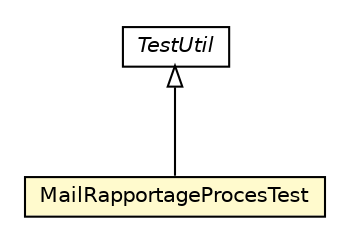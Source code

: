 #!/usr/local/bin/dot
#
# Class diagram 
# Generated by UMLGraph version R5_6-24-gf6e263 (http://www.umlgraph.org/)
#

digraph G {
	edge [fontname="Helvetica",fontsize=10,labelfontname="Helvetica",labelfontsize=10];
	node [fontname="Helvetica",fontsize=10,shape=plaintext];
	nodesep=0.25;
	ranksep=0.5;
	// nl.b3p.brmo.persistence.staging.MailRapportageProcesTest
	c67 [label=<<table title="nl.b3p.brmo.persistence.staging.MailRapportageProcesTest" border="0" cellborder="1" cellspacing="0" cellpadding="2" port="p" bgcolor="lemonChiffon" href="./MailRapportageProcesTest.html">
		<tr><td><table border="0" cellspacing="0" cellpadding="1">
<tr><td align="center" balign="center"> MailRapportageProcesTest </td></tr>
		</table></td></tr>
		</table>>, URL="./MailRapportageProcesTest.html", fontname="Helvetica", fontcolor="black", fontsize=10.0];
	// nl.b3p.brmo.persistence.TestUtil
	c68 [label=<<table title="nl.b3p.brmo.persistence.TestUtil" border="0" cellborder="1" cellspacing="0" cellpadding="2" port="p" href="../TestUtil.html">
		<tr><td><table border="0" cellspacing="0" cellpadding="1">
<tr><td align="center" balign="center"><font face="Helvetica-Oblique"> TestUtil </font></td></tr>
		</table></td></tr>
		</table>>, URL="../TestUtil.html", fontname="Helvetica", fontcolor="black", fontsize=10.0];
	//nl.b3p.brmo.persistence.staging.MailRapportageProcesTest extends nl.b3p.brmo.persistence.TestUtil
	c68:p -> c67:p [dir=back,arrowtail=empty];
}


